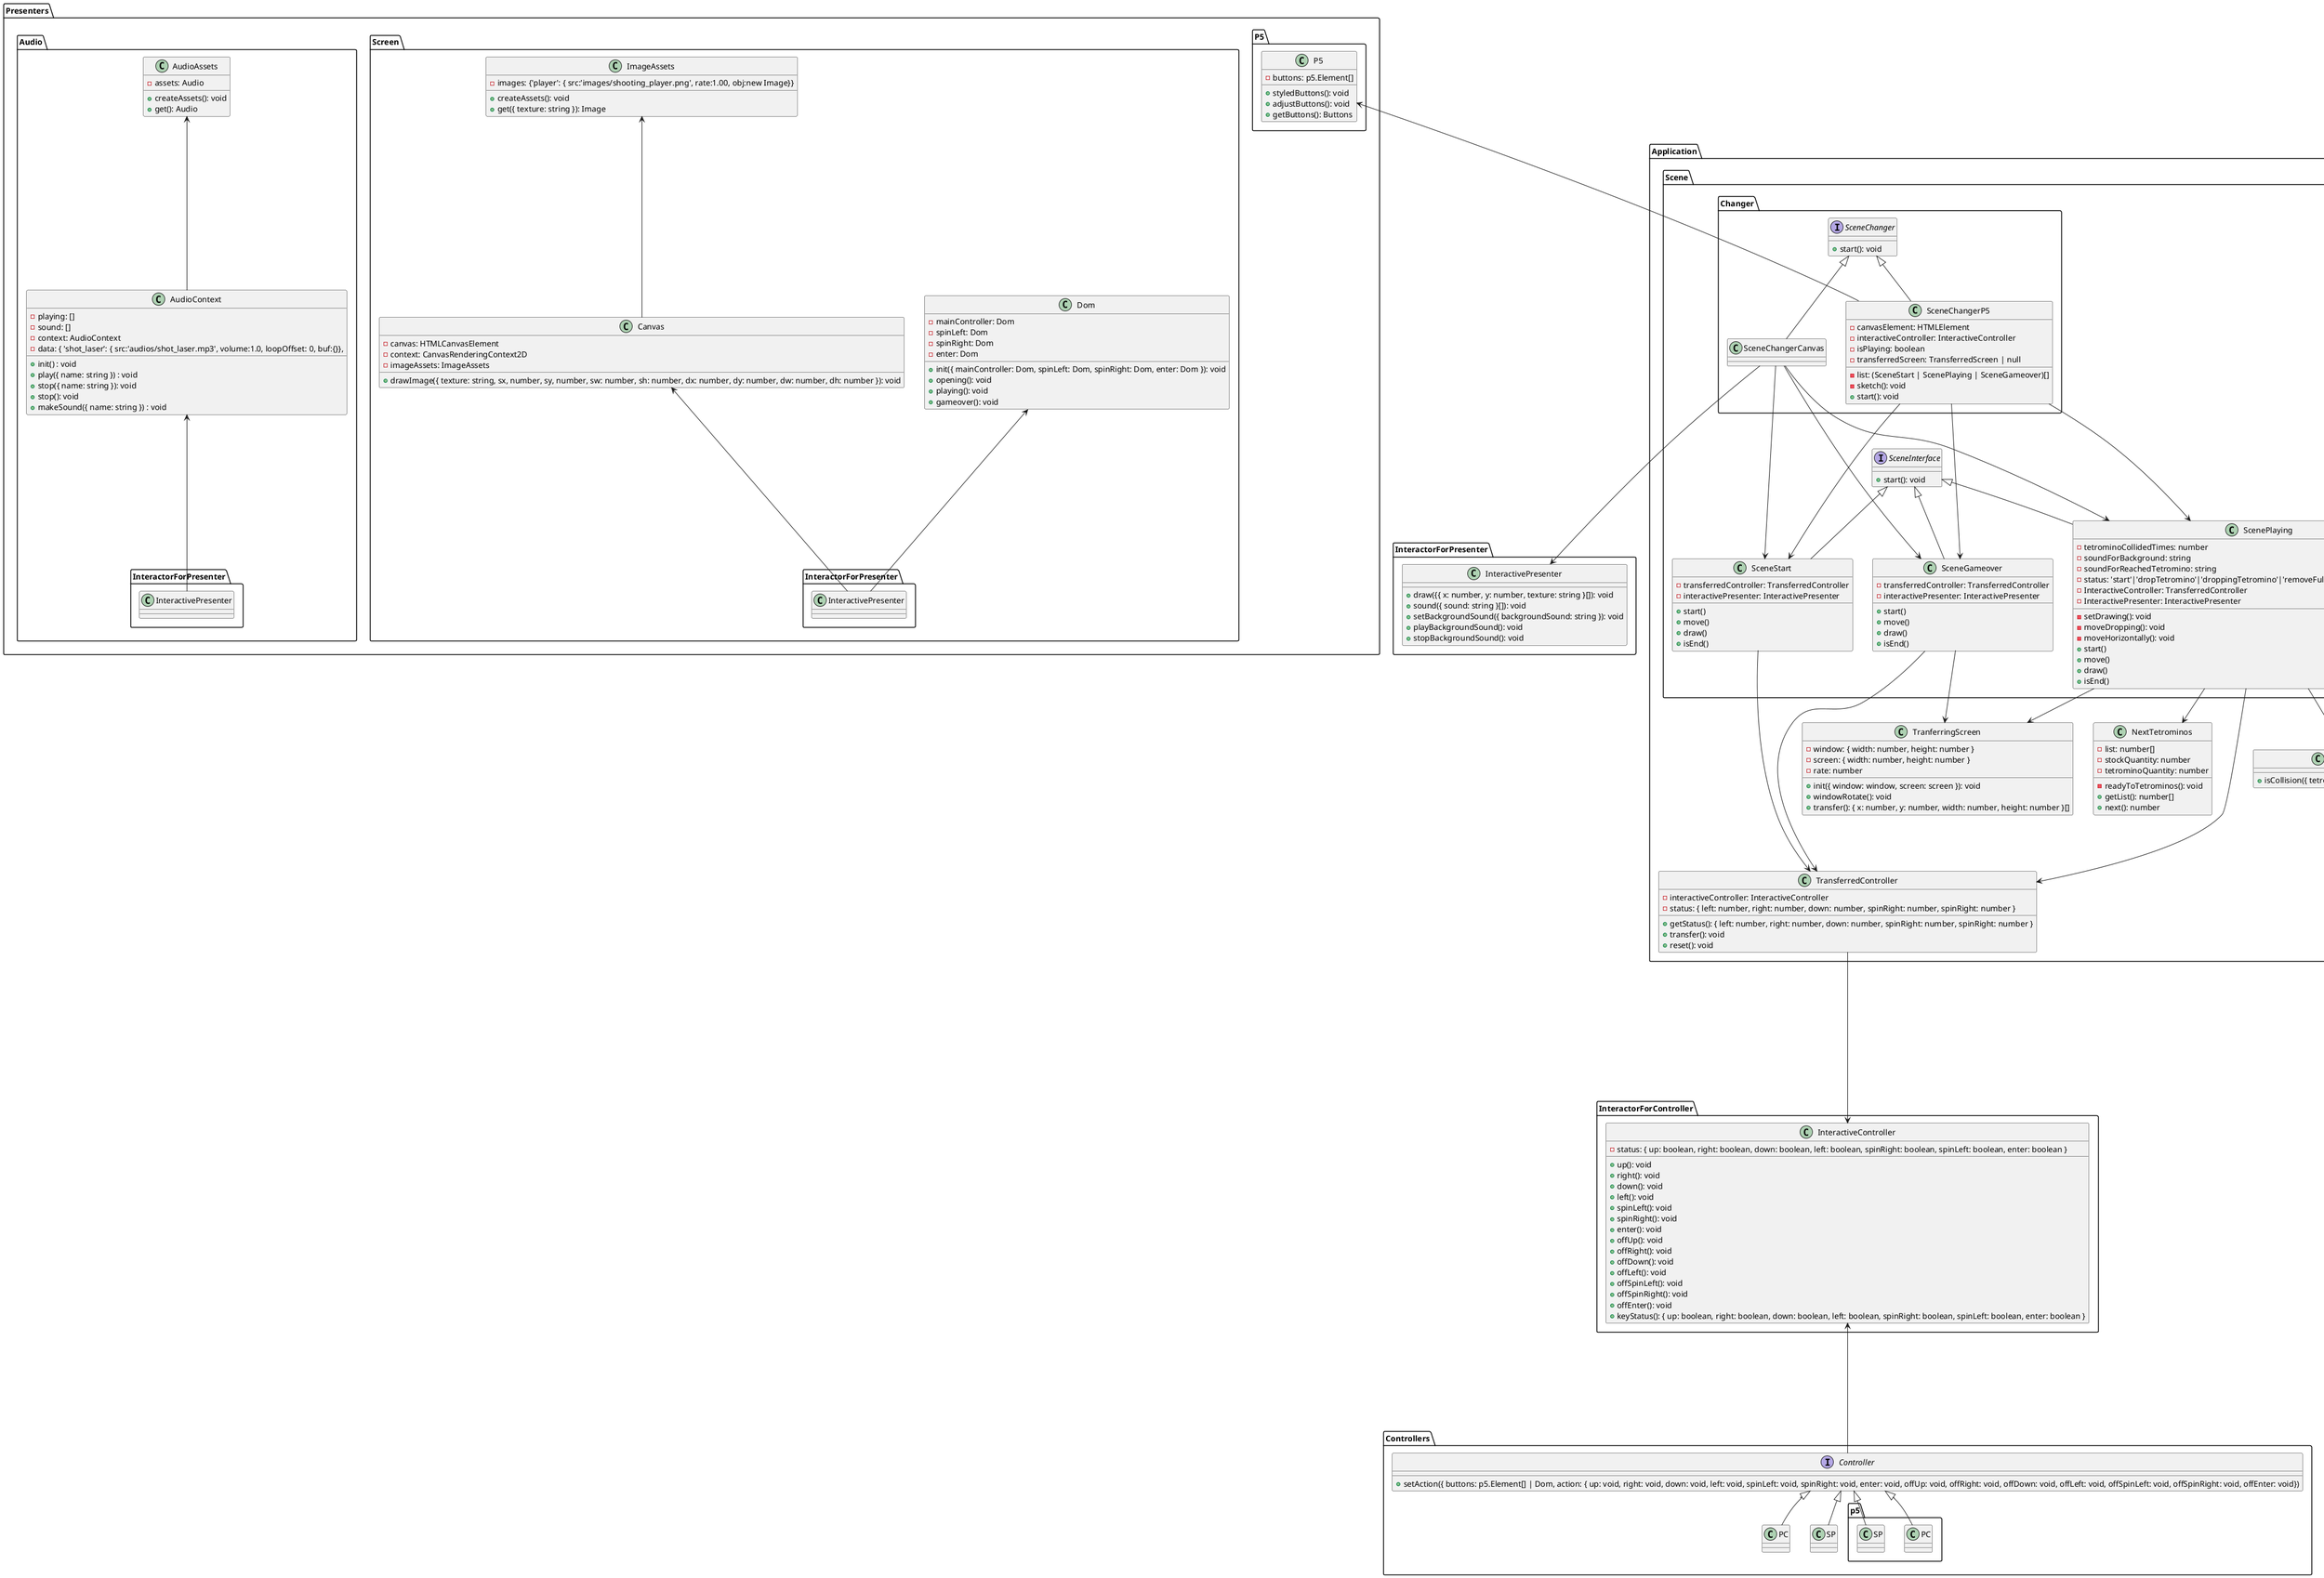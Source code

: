 @startuml Overview

namespace Presenters {
  namespace P5 {
    class P5 {
      - buttons: p5.Element[]
      + styledButtons(): void
      + adjustButtons(): void
      + getButtons(): Buttons
    }
  }
  namespace Screen {
    class Dom {
      - mainController: Dom
      - spinLeft: Dom
      - spinRight: Dom
      - enter: Dom

      + init({ mainController: Dom, spinLeft: Dom, spinRight: Dom, enter: Dom }): void
      + opening(): void
      + playing(): void
      + gameover(): void
    }

    class Canvas {
      - canvas: HTMLCanvasElement 
      - context: CanvasRenderingContext2D
      - imageAssets: ImageAssets
      + drawImage({ texture: string, sx, number, sy, number, sw: number, sh: number, dx: number, dy: number, dw: number, dh: number }): void
    }

    class ImageAssets {
      - images: {'player': { src:'images/shooting_player.png', rate:1.00, obj:new Image}}
      + createAssets(): void
      + get({ texture: string }): Image
    }

    Canvas <--- InteractorForPresenter.InteractivePresenter
    Dom <--- InteractorForPresenter.InteractivePresenter
    ImageAssets <--- Canvas
  }
  namespace Audio {
    class AudioContext{
      - playing: []
      - sound: []
      - context: AudioContext
      - data: { 'shot_laser': { src:'audios/shot_laser.mp3', volume:1.0, loopOffset: 0, buf:{}},
      + init() : void
      + play({ name: string }) : void
      + stop({ name: string }): void
      + stop(): void
      + makeSound({ name: string }) : void
    }
    AudioContext <--- InteractorForPresenter.InteractivePresenter

    class AudioAssets {
      - assets: Audio
      + createAssets(): void
      + get(): Audio
    }
    AudioAssets <--- AudioContext
  }
}

' Presentersに情報を渡すための情報を加工する
namespace InteractorForPresenter {
  class InteractivePresenter {
    + draw({{ x: number, y: number, texture: string }[]): void
    + sound({ sound: string }[]): void
    + setBackgroundSound({ backgroundSound: string }): void
    + playBackgroundSound(): void
    + stopBackgroundSound(): void
  }
}

namespace InteractorForController {
  class InteractiveController {
    - status: { up: boolean, right: boolean, down: boolean, left: boolean, spinRight: boolean, spinLeft: boolean, enter: boolean }
    + up(): void
    + right(): void
    + down(): void
    + left(): void
    + spinLeft(): void
    + spinRight(): void
    + enter(): void
    + offUp(): void
    + offRight(): void
    + offDown(): void
    + offLeft(): void
    + offSpinLeft(): void
    + offSpinRight(): void
    + offEnter(): void
    + keyStatus(): { up: boolean, right: boolean, down: boolean, left: boolean, spinRight: boolean, spinLeft: boolean, enter: boolean }
  }
}

namespace Application {
  namespace Scene {
    namespace Changer {
      interface SceneChanger{
        + start(): void
      }
      class SceneChangerP5{
        - list: (SceneStart | ScenePlaying | SceneGameover)[]
        - canvasElement: HTMLElement
        - interactiveController: InteractiveController
        - isPlaying: boolean
        - transferredScreen: TransferredScreen | null
        - sketch(): void
        + start(): void
      }

      class SceneChangerCanvas{
      }

      SceneChanger <|-- SceneChangerP5
      SceneChanger <|-- SceneChangerCanvas
    }

    interface SceneInterface {
      + start(): void
    }
    class SceneStart{
      - transferredController: TransferredController
      - interactivePresenter: InteractivePresenter
      + start()
      + move()
      + draw()
      + isEnd()
    }
    class ScenePlaying{
      - tetrominoCollidedTimes: number
      - soundForBackground: string
      - soundForReachedTetromino: string
      - status: 'start'|'dropTetromino'|'droppingTetromino'|'removeFullRow'|'updateField'|'gameover'
      - InteractiveController: TransferredController
      - InteractivePresenter: InteractivePresenter
      - setDrawing(): void
      - moveDropping(): void
      - moveHorizontally(): void
      + start()
      + move()
      + draw()
      + isEnd()
    }
    class SceneGameover{
      - transferredController: TransferredController
      - interactivePresenter: InteractivePresenter
      + start()
      + move()
      + draw()
      + isEnd()
    }
    SceneInterface <|-- SceneStart
    SceneInterface <|-- ScenePlaying
    SceneInterface <|-- SceneGameover
  }

  ' tetrominoとfieldで衝突判定をする
  class CollisionalDetector {
    + isCollision({ tetromino: Piece, field: Field }): boolean
  }

  ' 画面表示用に位置、サイズを変換する
  class TranferringScreen {
    - window: { width: number, height: number }
    - screen: { width: number, height: number }
    - rate: number
    + init({ window: window, screen: screen }): void
    + windowRotate(): void
    + transfer(): { x: number, y: number, width: number, height: number }[] 
  }

  ' 次のtetrominoをセットする
  class NextTetrominos {
    - list: number[]
    - stockQuantity: number
    - tetrominoQuantity: number
    - readyToTetrominos(): void
    + getList(): number[]
    + next(): number
  }

  ' コントローラーのステータスをアプリ用に変換する
  class TransferredController {
    - interactiveController: InteractiveController
    - status: { left: number, right: number, down: number, spinRight: number, spinRight: number }
    + getStatus(): { left: number, right: number, down: number, spinRight: number, spinRight: number }
    + transfer(): void
    + reset(): void
  }

}

Application.TransferredController ---> InteractorForController.InteractiveController

Application.Scene.SceneStart ---> Application.TransferredController
Application.Scene.ScenePlaying ---> Application.TransferredController
Application.Scene.SceneGameover ---> Application.TransferredController

Application.Scene.Changer.SceneChangerP5 --> Application.Scene.SceneStart
Application.Scene.ScenePlaying --> Application.NextTetrominos
Application.Scene.ScenePlaying --> Application.TranferringScreen
Application.Scene.SceneGameover --> Application.TranferringScreen 
Application.Scene.ScenePlaying --> Application.CollisionalDetector

Application.Scene.Changer.SceneChangerP5 ---> Application.Scene.ScenePlaying
Application.Scene.Changer.SceneChangerP5 ---> Application.Scene.SceneGameover
Application.Scene.Changer.SceneChangerCanvas ---> Application.Scene.SceneStart
Application.Scene.Changer.SceneChangerCanvas ---> Application.Scene.ScenePlaying
Application.Scene.Changer.SceneChangerCanvas ---> Application.Scene.SceneGameover
Application.Scene.Changer.SceneChangerCanvas ---> InteractorForPresenter.InteractivePresenter

namespace Controllers {
  interface Controller {
    + setAction({ buttons: p5.Element[] | Dom, action: { up: void, right: void, down: void, left: void, spinLeft: void, spinRight: void, enter: void, offUp: void, offRight: void, offDown: void, offLeft: void, offSpinLeft: void, offSpinRight: void, offEnter: void})
  }
  class PC {}
  class SP {}
  Controller <|-- PC
  Controller <|-- SP
  InteractorForController.InteractiveController <--- Controller
  namespace p5 {
    class PC {}
    class SP {}
  }
  Controller <|-- Controllers.p5.PC
  Controller <|-- Controllers.p5.SP
}

namespace Domain {
  namespace Parts {
    interface ScoreInterface {
      - score: number
      + add(number: number): void
      + get(): number
      + reset(): void
    }
    class Score {}
    ScoreInterface <|-- Score

    interface FieldInterface {
      + update({ x: number, y: number, tetromino: string[][] }): void
      + canRemoveFullRow(): boolean
      + removeFullRow(): void
      + getRemoveRows(): nnumber
      + getStatus(): string[][]
    }
    FieldInterface <|-- Field10x20
    class Field10x20 {
      - status: [ ['0', '0', ... '0'], ['0', '0', ... '0'], ... ['0', '0', ... '0']]
      - replaceBitString({ string: string, replace: string, start: number })
    }

    Class ActiveTetromino {
      - tetromino: Piece

      + start({ x: number, y: number, tetromino: number }): void
      + nextAction({left: boolean, right: boolean, down: boolean, spinLeft: boolean, spinRight: booelan }): { x: number: y: number, tetromino: string[][]}
      + setAction({left: boolean, right: boolean, down: boolean, spinLeft: boolean, spinRight: booelan }): void
      + getStatus(): { x: number, y: number, tetromino: string[][] }
    }

    Class NextTetromino {
      - type: number
      - tetromino: string[][]
      + set(number: number): void
      + get(): { type: number, tetromino: string[][] }
    }

    Interface InterfaceTetromino {
      - pieces: string[][]
      - spinStatus: number

      + spinLeft(): void
      + spinRight(): void
      + getPiece(): string[][]
      + getPieceToSpinLeft(): string[][]
      + getPieceToSpinRight(): string[][]
    }

    class Tetromino {
      - pieces: [][]
    }

    class ITetromino {
      - pieces: [['0', 'l', '0', '0'], ['0', 'l', '0', '0'], ['0', 'l', '0', '0'], ['0', 'l', '0', '0']]
    }
    class LTetromino {
      - pieces: [[l', '0', '0',], ['l', '0', '0'], ['l', 'l', '0']]
    }
    class OTetromino {
      - pieces: [['o', 'o'], ['o', 'o']]
    }
    class STetromino {
      - pieces: [['0', 's', 's'], ['s', 's', '0'], ['0', '0', '0']]
    }
    class ZTetromino {
      - pieces: [['z', 'z', '0'], ['0', 'z', 'z'], ['0', '0', '0']]
    }
    class JTetromino {
      - pieces: [['0', '0', 'j'], ['0', '0', 'j'], ['0', 'j', 'j']]
    }
    class Piece {
      - pieces: [['0', 't', '0'], ['t', 't', 't'], ['0', '0', '0']]
    }

    NextTetromino ---> Tetromino
    ActiveTetromino ---> Tetromino
    InterfaceTetromino <|-- Tetromino 
    Tetromino <|-- ITetromino
    Tetromino <|-- LTetromino
    Tetromino <|-- OTetromino
    Tetromino <|-- STetromino
    Tetromino <|-- ZTetromino
    Tetromino <|-- JTetromino
    Tetromino <|-- Piece
  }

}

Application.Scene.ScenePlaying ---> Domain.Parts.NextTetromino
Application.Scene.ScenePlaying ---> Domain.Parts.ActiveTetromino
Application.Scene.ScenePlaying ---> Domain.Parts.FieldInterface
Application.Scene.ScenePlaying ---> Domain.Parts.ScoreInterface

Presenters.P5.P5 <--- Application.Scene.Changer.SceneChangerP5

@enduml